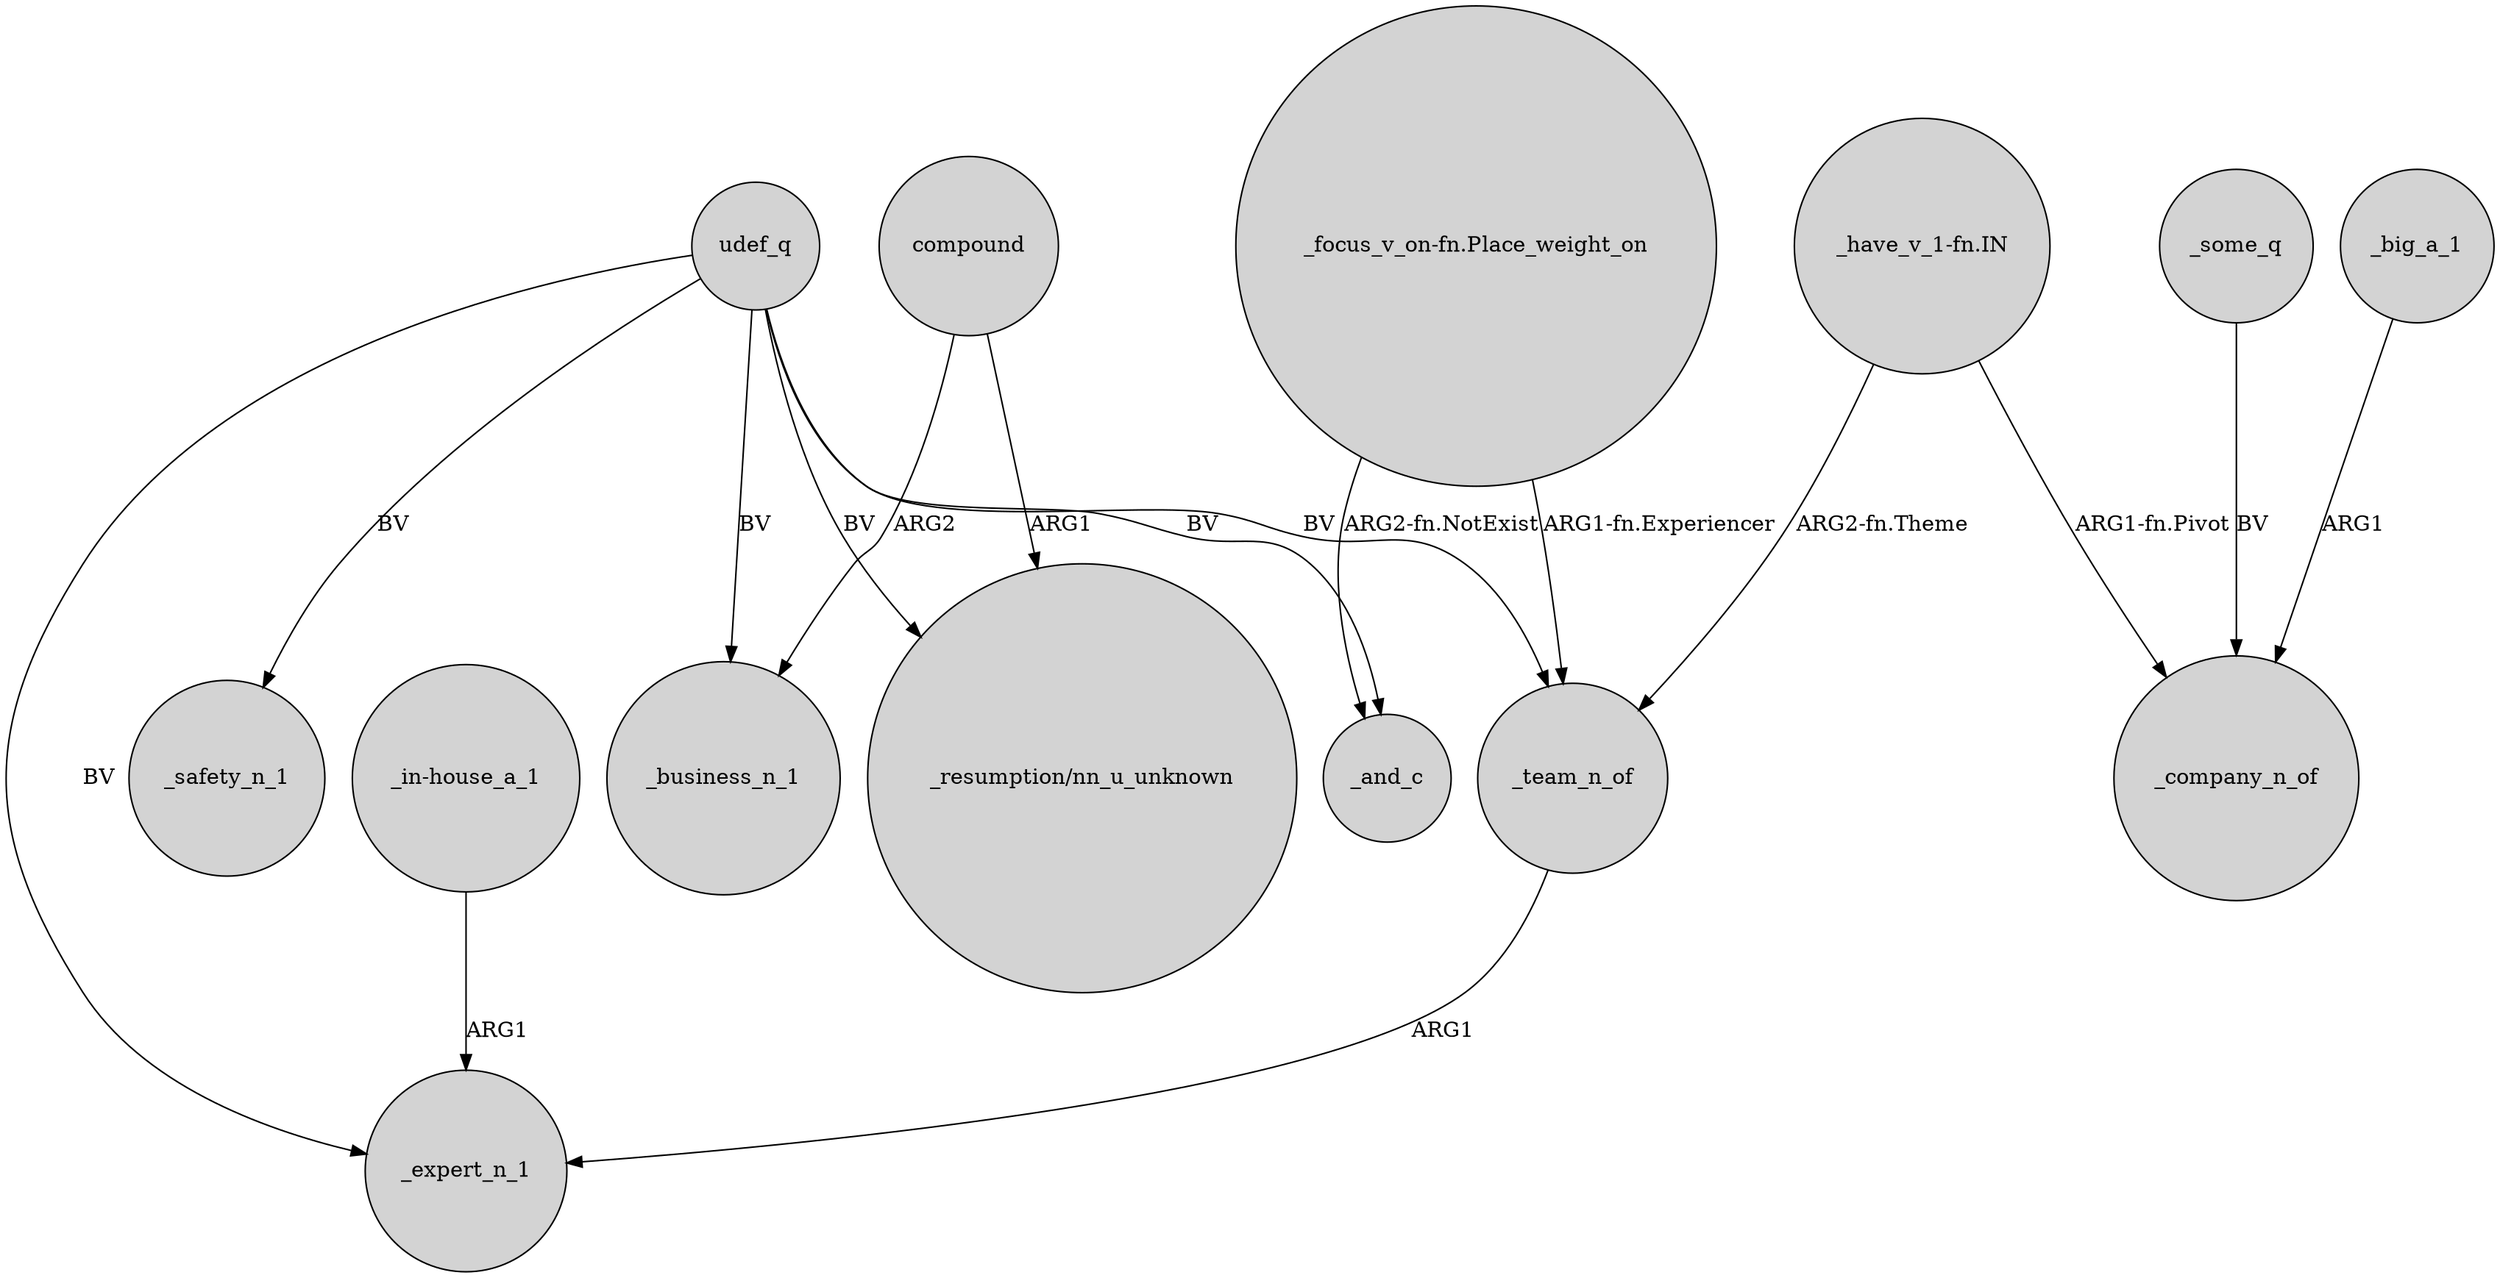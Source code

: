 digraph {
	node [shape=circle style=filled]
	"_have_v_1-fn.IN" -> _team_n_of [label="ARG2-fn.Theme"]
	"_focus_v_on-fn.Place_weight_on" -> _and_c [label="ARG2-fn.NotExist"]
	"_in-house_a_1" -> _expert_n_1 [label=ARG1]
	udef_q -> _business_n_1 [label=BV]
	udef_q -> _expert_n_1 [label=BV]
	udef_q -> _team_n_of [label=BV]
	_some_q -> _company_n_of [label=BV]
	compound -> "_resumption/nn_u_unknown" [label=ARG1]
	"_have_v_1-fn.IN" -> _company_n_of [label="ARG1-fn.Pivot"]
	compound -> _business_n_1 [label=ARG2]
	udef_q -> _and_c [label=BV]
	_team_n_of -> _expert_n_1 [label=ARG1]
	_big_a_1 -> _company_n_of [label=ARG1]
	udef_q -> "_resumption/nn_u_unknown" [label=BV]
	udef_q -> _safety_n_1 [label=BV]
	"_focus_v_on-fn.Place_weight_on" -> _team_n_of [label="ARG1-fn.Experiencer"]
}
